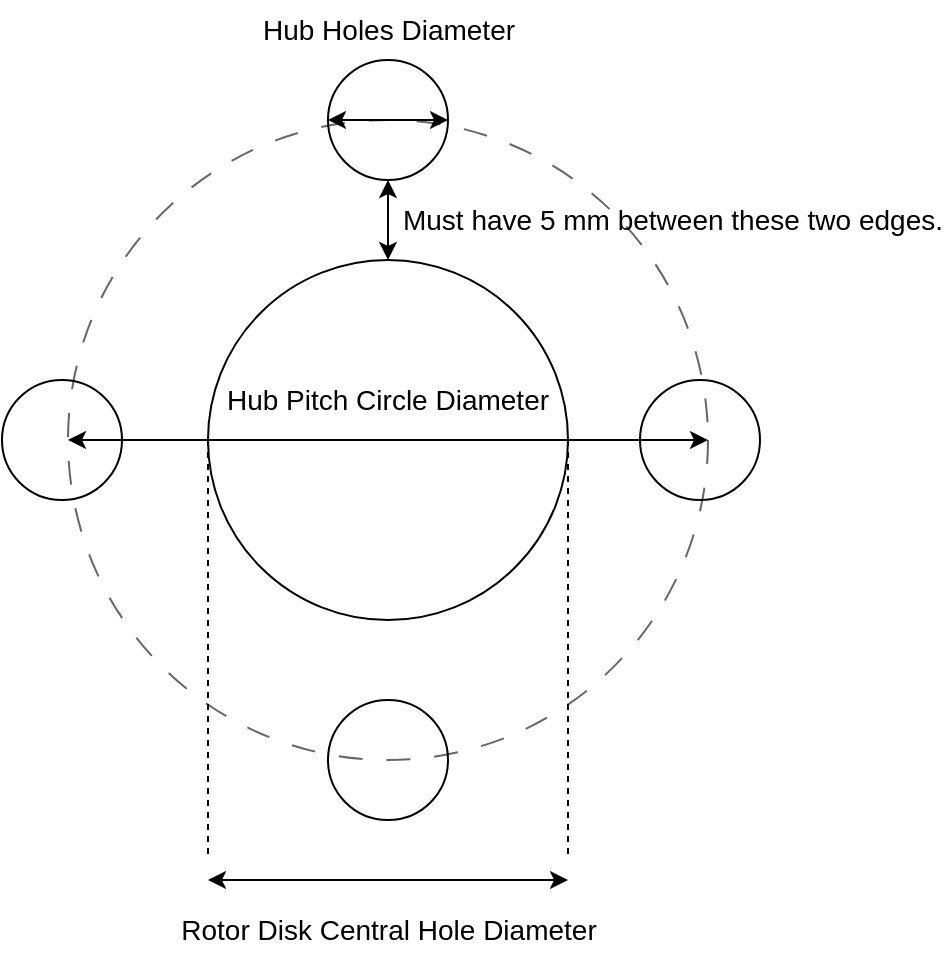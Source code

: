 <mxfile version="21.3.4" type="device">
  <diagram name="Page-1" id="YiaHXon_vy-4w1y73wOt">
    <mxGraphModel dx="719" dy="432" grid="1" gridSize="10" guides="1" tooltips="1" connect="1" arrows="1" fold="1" page="1" pageScale="1" pageWidth="850" pageHeight="1100" math="0" shadow="0">
      <root>
        <mxCell id="0" />
        <mxCell id="1" parent="0" />
        <mxCell id="zUh-Cn1XTPdA7h6NK2O6-2" value="" style="ellipse;whiteSpace=wrap;html=1;aspect=fixed;dashed=1;dashPattern=12 12;strokeColor=#666666;" parent="1" vertex="1">
          <mxGeometry x="260" y="170" width="320" height="320" as="geometry" />
        </mxCell>
        <mxCell id="zUh-Cn1XTPdA7h6NK2O6-1" value="" style="ellipse;whiteSpace=wrap;html=1;aspect=fixed;" parent="1" vertex="1">
          <mxGeometry x="330" y="240" width="180" height="180" as="geometry" />
        </mxCell>
        <mxCell id="zUh-Cn1XTPdA7h6NK2O6-3" value="" style="ellipse;whiteSpace=wrap;html=1;aspect=fixed;fillColor=none;" parent="1" vertex="1">
          <mxGeometry x="390" y="140" width="60" height="60" as="geometry" />
        </mxCell>
        <mxCell id="zUh-Cn1XTPdA7h6NK2O6-5" value="" style="ellipse;whiteSpace=wrap;html=1;aspect=fixed;fillColor=none;" parent="1" vertex="1">
          <mxGeometry x="390" y="460" width="60" height="60" as="geometry" />
        </mxCell>
        <mxCell id="zUh-Cn1XTPdA7h6NK2O6-6" value="" style="ellipse;whiteSpace=wrap;html=1;aspect=fixed;fillColor=none;" parent="1" vertex="1">
          <mxGeometry x="227" y="300" width="60" height="60" as="geometry" />
        </mxCell>
        <mxCell id="zUh-Cn1XTPdA7h6NK2O6-7" value="" style="ellipse;whiteSpace=wrap;html=1;aspect=fixed;fillColor=none;" parent="1" vertex="1">
          <mxGeometry x="546" y="300" width="60" height="60" as="geometry" />
        </mxCell>
        <mxCell id="zUh-Cn1XTPdA7h6NK2O6-8" value="" style="endArrow=classic;startArrow=classic;html=1;rounded=0;exitX=0;exitY=0.5;exitDx=0;exitDy=0;entryX=1;entryY=0.5;entryDx=0;entryDy=0;" parent="1" source="zUh-Cn1XTPdA7h6NK2O6-3" target="zUh-Cn1XTPdA7h6NK2O6-3" edge="1">
          <mxGeometry width="50" height="50" relative="1" as="geometry">
            <mxPoint x="400" y="350" as="sourcePoint" />
            <mxPoint x="450" y="300" as="targetPoint" />
            <Array as="points" />
          </mxGeometry>
        </mxCell>
        <mxCell id="zUh-Cn1XTPdA7h6NK2O6-9" value="Hub Holes Diameter" style="text;html=1;strokeColor=none;fillColor=none;align=center;verticalAlign=middle;whiteSpace=wrap;rounded=0;fontSize=14;" parent="1" vertex="1">
          <mxGeometry x="337.5" y="110" width="165" height="30" as="geometry" />
        </mxCell>
        <mxCell id="zUh-Cn1XTPdA7h6NK2O6-10" value="" style="endArrow=classic;startArrow=classic;html=1;rounded=0;" parent="1" edge="1">
          <mxGeometry width="50" height="50" relative="1" as="geometry">
            <mxPoint x="330" y="550" as="sourcePoint" />
            <mxPoint x="510" y="550" as="targetPoint" />
            <Array as="points">
              <mxPoint x="420" y="550" />
            </Array>
          </mxGeometry>
        </mxCell>
        <mxCell id="zUh-Cn1XTPdA7h6NK2O6-11" value="Rotor Disk Central Hole Diameter" style="text;html=1;strokeColor=none;fillColor=none;align=center;verticalAlign=middle;whiteSpace=wrap;rounded=0;fontSize=14;" parent="1" vertex="1">
          <mxGeometry x="292.5" y="560" width="255" height="30" as="geometry" />
        </mxCell>
        <mxCell id="zUh-Cn1XTPdA7h6NK2O6-13" value="" style="endArrow=none;dashed=1;html=1;rounded=0;exitX=0;exitY=0.5;exitDx=0;exitDy=0;" parent="1" source="zUh-Cn1XTPdA7h6NK2O6-1" edge="1">
          <mxGeometry width="50" height="50" relative="1" as="geometry">
            <mxPoint x="400" y="420" as="sourcePoint" />
            <mxPoint x="330" y="540" as="targetPoint" />
          </mxGeometry>
        </mxCell>
        <mxCell id="zUh-Cn1XTPdA7h6NK2O6-14" value="" style="endArrow=none;dashed=1;html=1;rounded=0;exitX=1;exitY=0.5;exitDx=0;exitDy=0;" parent="1" source="zUh-Cn1XTPdA7h6NK2O6-1" edge="1">
          <mxGeometry width="50" height="50" relative="1" as="geometry">
            <mxPoint x="510" y="330" as="sourcePoint" />
            <mxPoint x="510" y="540" as="targetPoint" />
          </mxGeometry>
        </mxCell>
        <mxCell id="zUh-Cn1XTPdA7h6NK2O6-15" value="" style="endArrow=classic;startArrow=classic;html=1;rounded=0;exitX=0;exitY=0.5;exitDx=0;exitDy=0;entryX=1;entryY=0.5;entryDx=0;entryDy=0;" parent="1" source="zUh-Cn1XTPdA7h6NK2O6-2" target="zUh-Cn1XTPdA7h6NK2O6-2" edge="1">
          <mxGeometry width="50" height="50" relative="1" as="geometry">
            <mxPoint x="210" y="390" as="sourcePoint" />
            <mxPoint x="480" y="380" as="targetPoint" />
          </mxGeometry>
        </mxCell>
        <mxCell id="zUh-Cn1XTPdA7h6NK2O6-16" value="Hub Pitch Circle Diameter" style="text;html=1;strokeColor=none;fillColor=none;align=center;verticalAlign=middle;whiteSpace=wrap;rounded=0;fontSize=14;" parent="1" vertex="1">
          <mxGeometry x="326.25" y="300" width="187.5" height="20" as="geometry" />
        </mxCell>
        <mxCell id="zUh-Cn1XTPdA7h6NK2O6-18" value="" style="endArrow=classic;startArrow=classic;html=1;rounded=0;exitX=0.5;exitY=0;exitDx=0;exitDy=0;entryX=0.5;entryY=1;entryDx=0;entryDy=0;" parent="1" source="zUh-Cn1XTPdA7h6NK2O6-1" target="zUh-Cn1XTPdA7h6NK2O6-3" edge="1">
          <mxGeometry width="50" height="50" relative="1" as="geometry">
            <mxPoint x="300" y="440" as="sourcePoint" />
            <mxPoint x="350" y="390" as="targetPoint" />
          </mxGeometry>
        </mxCell>
        <mxCell id="zUh-Cn1XTPdA7h6NK2O6-19" value="Must have 5 mm between these two edges." style="text;html=1;strokeColor=none;fillColor=none;align=center;verticalAlign=middle;whiteSpace=wrap;rounded=0;fontSize=14;" parent="1" vertex="1">
          <mxGeometry x="425" y="210" width="275" height="20" as="geometry" />
        </mxCell>
      </root>
    </mxGraphModel>
  </diagram>
</mxfile>
